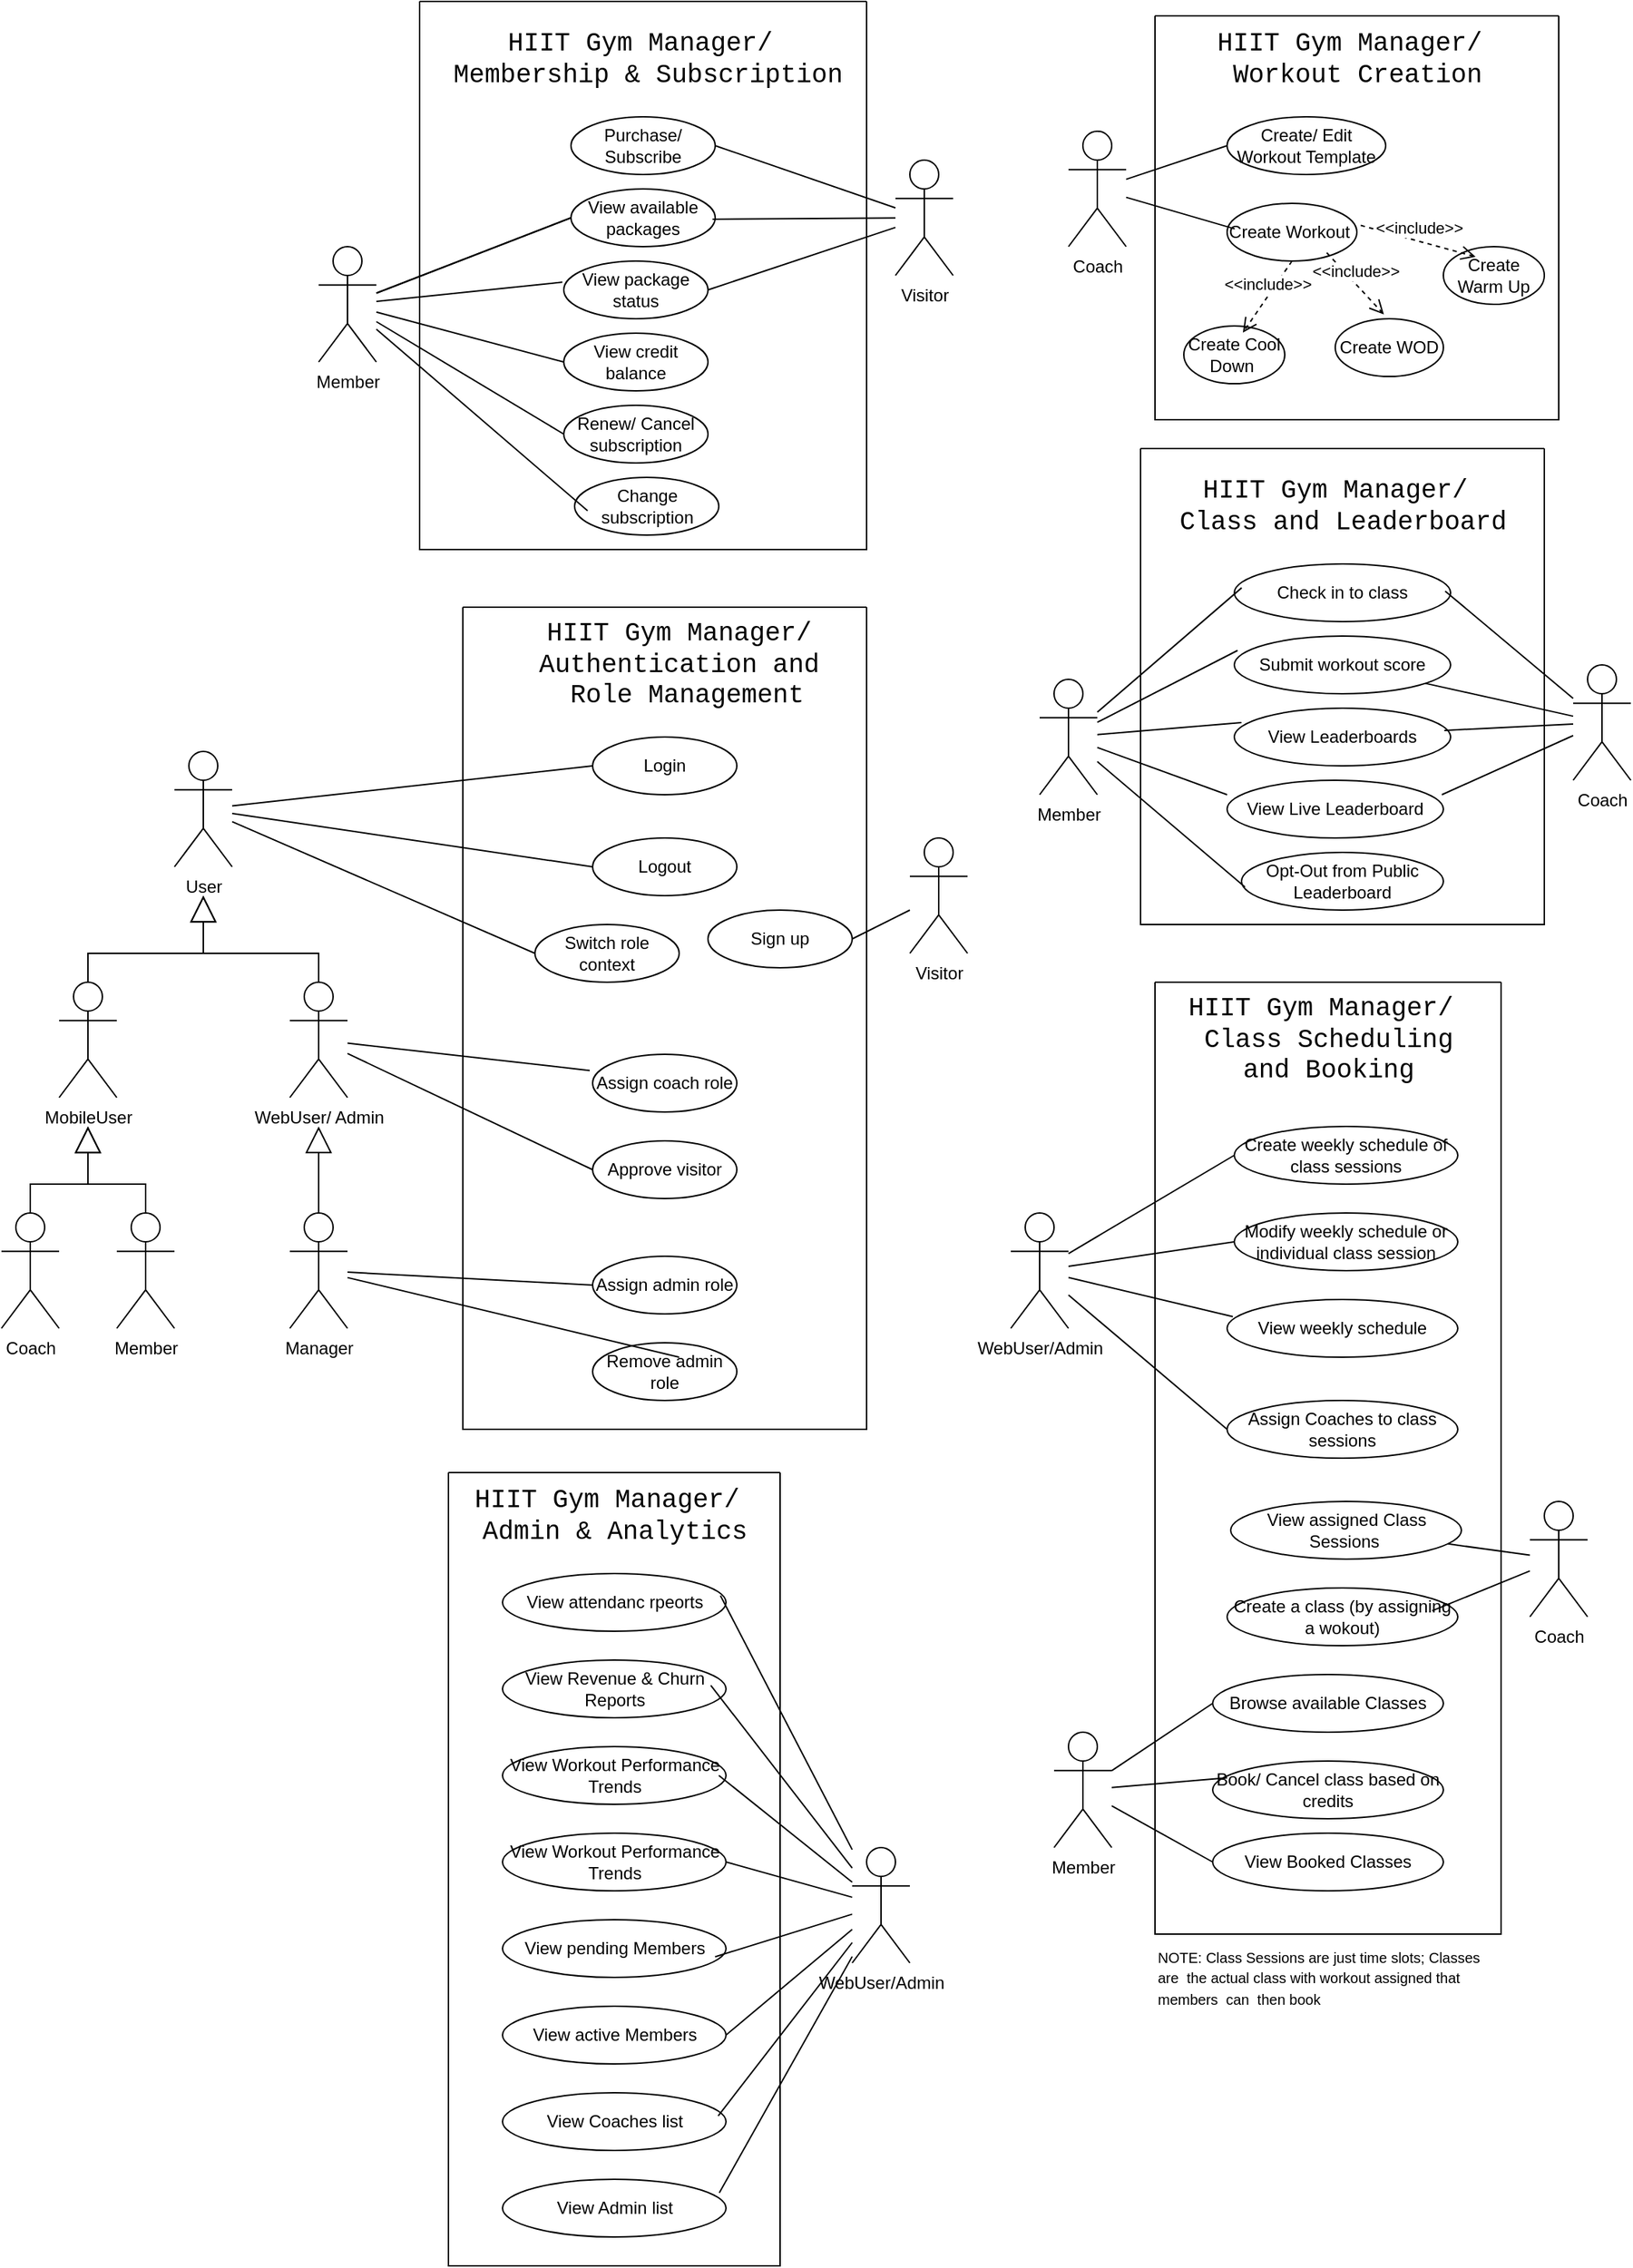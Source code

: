 <mxfile version="27.0.9">
  <diagram name="Page-1" id="rz_-KbVZfCiXjfBqtWSM">
    <mxGraphModel dx="2775" dy="1458" grid="1" gridSize="10" guides="1" tooltips="1" connect="1" arrows="1" fold="1" page="1" pageScale="3" pageWidth="1100" pageHeight="850" math="0" shadow="0">
      <root>
        <mxCell id="0" />
        <mxCell id="1" parent="0" />
        <mxCell id="evuIn5ss0UBtVVDpxM4R-269" value="" style="group" vertex="1" connectable="0" parent="1">
          <mxGeometry x="1010" y="890" width="400" height="720" as="geometry" />
        </mxCell>
        <mxCell id="evuIn5ss0UBtVVDpxM4R-62" value="" style="swimlane;startSize=0;" vertex="1" parent="evuIn5ss0UBtVVDpxM4R-269">
          <mxGeometry x="100" width="240" height="660" as="geometry" />
        </mxCell>
        <mxCell id="evuIn5ss0UBtVVDpxM4R-63" value="&lt;font style=&quot;font-size: 18px;&quot; face=&quot;Courier New&quot;&gt;HIIT Gym Manager/&amp;nbsp;&lt;/font&gt;&lt;div&gt;&lt;font face=&quot;Courier New&quot;&gt;&lt;span style=&quot;font-size: 18px;&quot;&gt;Class Scheduling&lt;/span&gt;&lt;/font&gt;&lt;/div&gt;&lt;div&gt;&lt;font face=&quot;Courier New&quot;&gt;&lt;span style=&quot;font-size: 18px;&quot;&gt;and&amp;nbsp;&lt;/span&gt;&lt;/font&gt;&lt;span style=&quot;font-size: 18px; font-family: &amp;quot;Courier New&amp;quot;; background-color: transparent; color: light-dark(rgb(0, 0, 0), rgb(255, 255, 255));&quot;&gt;Booking&lt;/span&gt;&lt;/div&gt;" style="text;html=1;align=center;verticalAlign=middle;resizable=0;points=[];autosize=1;strokeColor=none;fillColor=none;" vertex="1" parent="evuIn5ss0UBtVVDpxM4R-62">
          <mxGeometry x="10" width="220" height="80" as="geometry" />
        </mxCell>
        <mxCell id="evuIn5ss0UBtVVDpxM4R-64" value="Create weekly schedule of class sessions" style="ellipse;whiteSpace=wrap;html=1;" vertex="1" parent="evuIn5ss0UBtVVDpxM4R-62">
          <mxGeometry x="55" y="100" width="155" height="40" as="geometry" />
        </mxCell>
        <mxCell id="evuIn5ss0UBtVVDpxM4R-65" value="View weekly schedule" style="ellipse;whiteSpace=wrap;html=1;" vertex="1" parent="evuIn5ss0UBtVVDpxM4R-62">
          <mxGeometry x="50" y="220" width="160" height="40" as="geometry" />
        </mxCell>
        <mxCell id="evuIn5ss0UBtVVDpxM4R-66" value="Assign Coaches to class sessions" style="ellipse;whiteSpace=wrap;html=1;" vertex="1" parent="evuIn5ss0UBtVVDpxM4R-62">
          <mxGeometry x="50" y="290" width="160" height="40" as="geometry" />
        </mxCell>
        <mxCell id="evuIn5ss0UBtVVDpxM4R-103" value="Modify weekly schedule or individual class session" style="ellipse;whiteSpace=wrap;html=1;" vertex="1" parent="evuIn5ss0UBtVVDpxM4R-62">
          <mxGeometry x="55" y="160" width="155" height="40" as="geometry" />
        </mxCell>
        <mxCell id="evuIn5ss0UBtVVDpxM4R-106" value="Book/ Cancel class based on credits" style="ellipse;whiteSpace=wrap;html=1;" vertex="1" parent="evuIn5ss0UBtVVDpxM4R-62">
          <mxGeometry x="40" y="540" width="160" height="40" as="geometry" />
        </mxCell>
        <mxCell id="evuIn5ss0UBtVVDpxM4R-112" value="View assigned Class Sessions&amp;nbsp;" style="ellipse;whiteSpace=wrap;html=1;" vertex="1" parent="evuIn5ss0UBtVVDpxM4R-62">
          <mxGeometry x="52.5" y="360" width="160" height="40" as="geometry" />
        </mxCell>
        <mxCell id="evuIn5ss0UBtVVDpxM4R-134" value="Create a class (by assigning a wokout)" style="ellipse;whiteSpace=wrap;html=1;" vertex="1" parent="evuIn5ss0UBtVVDpxM4R-62">
          <mxGeometry x="50" y="420" width="160" height="40" as="geometry" />
        </mxCell>
        <mxCell id="evuIn5ss0UBtVVDpxM4R-144" value="Browse available Classes" style="ellipse;whiteSpace=wrap;html=1;" vertex="1" parent="evuIn5ss0UBtVVDpxM4R-62">
          <mxGeometry x="40" y="480" width="160" height="40" as="geometry" />
        </mxCell>
        <mxCell id="evuIn5ss0UBtVVDpxM4R-147" value="View Booked Classes" style="ellipse;whiteSpace=wrap;html=1;" vertex="1" parent="evuIn5ss0UBtVVDpxM4R-62">
          <mxGeometry x="40" y="590" width="160" height="40" as="geometry" />
        </mxCell>
        <mxCell id="evuIn5ss0UBtVVDpxM4R-93" value="WebUser/Admin" style="shape=umlActor;verticalLabelPosition=bottom;verticalAlign=top;html=1;outlineConnect=0;" vertex="1" parent="evuIn5ss0UBtVVDpxM4R-269">
          <mxGeometry y="160" width="40" height="80" as="geometry" />
        </mxCell>
        <mxCell id="evuIn5ss0UBtVVDpxM4R-96" value="" style="endArrow=none;html=1;rounded=0;entryX=0;entryY=0.5;entryDx=0;entryDy=0;" edge="1" parent="evuIn5ss0UBtVVDpxM4R-269" source="evuIn5ss0UBtVVDpxM4R-93" target="evuIn5ss0UBtVVDpxM4R-64">
          <mxGeometry width="50" height="50" relative="1" as="geometry">
            <mxPoint x="-40" y="70" as="sourcePoint" />
            <mxPoint x="180" y="125" as="targetPoint" />
          </mxGeometry>
        </mxCell>
        <mxCell id="evuIn5ss0UBtVVDpxM4R-107" value="" style="endArrow=none;html=1;rounded=0;entryX=0;entryY=0.5;entryDx=0;entryDy=0;" edge="1" parent="evuIn5ss0UBtVVDpxM4R-269" source="evuIn5ss0UBtVVDpxM4R-93" target="evuIn5ss0UBtVVDpxM4R-103">
          <mxGeometry width="50" height="50" relative="1" as="geometry">
            <mxPoint x="25" y="188.38" as="sourcePoint" />
            <mxPoint x="150" y="171.38" as="targetPoint" />
          </mxGeometry>
        </mxCell>
        <mxCell id="evuIn5ss0UBtVVDpxM4R-108" value="" style="endArrow=none;html=1;rounded=0;entryX=0.025;entryY=0.296;entryDx=0;entryDy=0;entryPerimeter=0;" edge="1" parent="evuIn5ss0UBtVVDpxM4R-269" source="evuIn5ss0UBtVVDpxM4R-93" target="evuIn5ss0UBtVVDpxM4R-65">
          <mxGeometry width="50" height="50" relative="1" as="geometry">
            <mxPoint x="25" y="186" as="sourcePoint" />
            <mxPoint x="150" y="220" as="targetPoint" />
          </mxGeometry>
        </mxCell>
        <mxCell id="evuIn5ss0UBtVVDpxM4R-109" value="" style="endArrow=none;html=1;rounded=0;entryX=0;entryY=0.5;entryDx=0;entryDy=0;" edge="1" parent="evuIn5ss0UBtVVDpxM4R-269" source="evuIn5ss0UBtVVDpxM4R-93" target="evuIn5ss0UBtVVDpxM4R-66">
          <mxGeometry width="50" height="50" relative="1" as="geometry">
            <mxPoint x="10" y="170.24" as="sourcePoint" />
            <mxPoint x="134" y="249.24" as="targetPoint" />
          </mxGeometry>
        </mxCell>
        <mxCell id="evuIn5ss0UBtVVDpxM4R-115" value="&lt;font style=&quot;font-size: 10px;&quot;&gt;NOTE: Class Sessions are just time slots;&amp;nbsp;&lt;/font&gt;&lt;span style=&quot;font-size: 10px; background-color: transparent; color: light-dark(rgb(0, 0, 0), rgb(255, 255, 255));&quot;&gt;Classes&amp;nbsp;&lt;/span&gt;&lt;div&gt;&lt;span style=&quot;font-size: 10px; background-color: transparent; color: light-dark(rgb(0, 0, 0), rgb(255, 255, 255));&quot;&gt;are&amp;nbsp;&amp;nbsp;&lt;/span&gt;&lt;span style=&quot;background-color: transparent; color: light-dark(rgb(0, 0, 0), rgb(255, 255, 255)); font-size: 10px;&quot;&gt;the&amp;nbsp;&lt;/span&gt;&lt;span style=&quot;background-color: transparent; color: light-dark(rgb(0, 0, 0), rgb(255, 255, 255)); font-size: 10px;&quot;&gt;actual class&amp;nbsp;&lt;/span&gt;&lt;span style=&quot;background-color: transparent; color: light-dark(rgb(0, 0, 0), rgb(255, 255, 255)); font-size: 10px;&quot;&gt;with workout assigned&amp;nbsp;&lt;/span&gt;&lt;span style=&quot;background-color: transparent; color: light-dark(rgb(0, 0, 0), rgb(255, 255, 255)); font-size: 10px;&quot;&gt;that&amp;nbsp;&lt;/span&gt;&lt;/div&gt;&lt;div&gt;&lt;span style=&quot;background-color: transparent; color: light-dark(rgb(0, 0, 0), rgb(255, 255, 255)); font-size: 10px;&quot;&gt;members&amp;nbsp;&amp;nbsp;&lt;/span&gt;&lt;span style=&quot;background-color: transparent; color: light-dark(rgb(0, 0, 0), rgb(255, 255, 255)); font-size: 10px;&quot;&gt;can&amp;nbsp;&amp;nbsp;&lt;/span&gt;&lt;span style=&quot;background-color: transparent; color: light-dark(rgb(0, 0, 0), rgb(255, 255, 255)); font-size: 10px;&quot;&gt;then book&lt;/span&gt;&lt;/div&gt;" style="text;html=1;align=left;verticalAlign=middle;resizable=0;points=[];autosize=1;strokeColor=none;fillColor=none;" vertex="1" parent="evuIn5ss0UBtVVDpxM4R-269">
          <mxGeometry x="100" y="660" width="250" height="60" as="geometry" />
        </mxCell>
        <mxCell id="evuIn5ss0UBtVVDpxM4R-116" value="Coach" style="shape=umlActor;verticalLabelPosition=bottom;verticalAlign=top;html=1;outlineConnect=0;" vertex="1" parent="evuIn5ss0UBtVVDpxM4R-269">
          <mxGeometry x="360" y="360" width="40" height="80" as="geometry" />
        </mxCell>
        <mxCell id="evuIn5ss0UBtVVDpxM4R-117" value="" style="endArrow=none;html=1;rounded=0;" edge="1" parent="evuIn5ss0UBtVVDpxM4R-269" source="evuIn5ss0UBtVVDpxM4R-112" target="evuIn5ss0UBtVVDpxM4R-116">
          <mxGeometry width="50" height="50" relative="1" as="geometry">
            <mxPoint x="300" y="380.08" as="sourcePoint" />
            <mxPoint x="410" y="473.08" as="targetPoint" />
          </mxGeometry>
        </mxCell>
        <mxCell id="evuIn5ss0UBtVVDpxM4R-118" value="Member" style="shape=umlActor;verticalLabelPosition=bottom;verticalAlign=top;html=1;outlineConnect=0;" vertex="1" parent="evuIn5ss0UBtVVDpxM4R-269">
          <mxGeometry x="30" y="520" width="40" height="80" as="geometry" />
        </mxCell>
        <mxCell id="evuIn5ss0UBtVVDpxM4R-119" value="" style="endArrow=none;html=1;rounded=0;entryX=0.063;entryY=0.291;entryDx=0;entryDy=0;entryPerimeter=0;" edge="1" parent="evuIn5ss0UBtVVDpxM4R-269" source="evuIn5ss0UBtVVDpxM4R-118" target="evuIn5ss0UBtVVDpxM4R-106">
          <mxGeometry width="50" height="50" relative="1" as="geometry">
            <mxPoint x="10" y="440.08" as="sourcePoint" />
            <mxPoint x="120" y="533.08" as="targetPoint" />
          </mxGeometry>
        </mxCell>
        <mxCell id="evuIn5ss0UBtVVDpxM4R-145" value="" style="endArrow=none;html=1;rounded=0;exitX=0.889;exitY=0.396;exitDx=0;exitDy=0;exitPerimeter=0;" edge="1" parent="evuIn5ss0UBtVVDpxM4R-269" source="evuIn5ss0UBtVVDpxM4R-134" target="evuIn5ss0UBtVVDpxM4R-116">
          <mxGeometry width="50" height="50" relative="1" as="geometry">
            <mxPoint x="303" y="437.18" as="sourcePoint" />
            <mxPoint x="430" y="360" as="targetPoint" />
          </mxGeometry>
        </mxCell>
        <mxCell id="evuIn5ss0UBtVVDpxM4R-146" value="" style="endArrow=none;html=1;rounded=0;entryX=0;entryY=0.5;entryDx=0;entryDy=0;" edge="1" parent="evuIn5ss0UBtVVDpxM4R-269" source="evuIn5ss0UBtVVDpxM4R-118" target="evuIn5ss0UBtVVDpxM4R-144">
          <mxGeometry width="50" height="50" relative="1" as="geometry">
            <mxPoint x="40" y="449.62" as="sourcePoint" />
            <mxPoint x="150" y="534.62" as="targetPoint" />
          </mxGeometry>
        </mxCell>
        <mxCell id="evuIn5ss0UBtVVDpxM4R-148" value="" style="endArrow=none;html=1;rounded=0;entryX=0;entryY=0.5;entryDx=0;entryDy=0;" edge="1" parent="evuIn5ss0UBtVVDpxM4R-269" source="evuIn5ss0UBtVVDpxM4R-118" target="evuIn5ss0UBtVVDpxM4R-147">
          <mxGeometry width="50" height="50" relative="1" as="geometry">
            <mxPoint y="494" as="sourcePoint" />
            <mxPoint x="110" y="570" as="targetPoint" />
          </mxGeometry>
        </mxCell>
        <mxCell id="evuIn5ss0UBtVVDpxM4R-270" value="" style="group" vertex="1" connectable="0" parent="1">
          <mxGeometry x="530" y="210" width="440" height="380" as="geometry" />
        </mxCell>
        <mxCell id="evuIn5ss0UBtVVDpxM4R-192" value="" style="swimlane;startSize=0;" vertex="1" parent="evuIn5ss0UBtVVDpxM4R-270">
          <mxGeometry x="70" width="310" height="380" as="geometry" />
        </mxCell>
        <mxCell id="evuIn5ss0UBtVVDpxM4R-193" value="&lt;font style=&quot;font-size: 18px;&quot; face=&quot;Courier New&quot;&gt;HIIT Gym Manager/&amp;nbsp;&lt;/font&gt;&lt;div&gt;&lt;font face=&quot;Courier New&quot;&gt;&lt;span style=&quot;font-size: 18px;&quot;&gt;Membership &amp;amp; Subscription&lt;/span&gt;&lt;/font&gt;&lt;/div&gt;" style="text;html=1;align=center;verticalAlign=middle;resizable=0;points=[];autosize=1;strokeColor=none;fillColor=none;" vertex="1" parent="evuIn5ss0UBtVVDpxM4R-192">
          <mxGeometry x="12.5" y="10" width="290" height="60" as="geometry" />
        </mxCell>
        <mxCell id="evuIn5ss0UBtVVDpxM4R-195" value="Purchase/ Subscribe" style="ellipse;whiteSpace=wrap;html=1;" vertex="1" parent="evuIn5ss0UBtVVDpxM4R-192">
          <mxGeometry x="105" y="80" width="100" height="40" as="geometry" />
        </mxCell>
        <mxCell id="evuIn5ss0UBtVVDpxM4R-196" value="View package status" style="ellipse;whiteSpace=wrap;html=1;" vertex="1" parent="evuIn5ss0UBtVVDpxM4R-192">
          <mxGeometry x="100" y="180" width="100" height="40" as="geometry" />
        </mxCell>
        <mxCell id="evuIn5ss0UBtVVDpxM4R-197" value="View credit balance" style="ellipse;whiteSpace=wrap;html=1;" vertex="1" parent="evuIn5ss0UBtVVDpxM4R-192">
          <mxGeometry x="100" y="230" width="100" height="40" as="geometry" />
        </mxCell>
        <mxCell id="evuIn5ss0UBtVVDpxM4R-199" value="Renew/ Cancel subscription" style="ellipse;whiteSpace=wrap;html=1;" vertex="1" parent="evuIn5ss0UBtVVDpxM4R-192">
          <mxGeometry x="100" y="280" width="100" height="40" as="geometry" />
        </mxCell>
        <mxCell id="evuIn5ss0UBtVVDpxM4R-194" value="View available packages" style="ellipse;whiteSpace=wrap;html=1;" vertex="1" parent="evuIn5ss0UBtVVDpxM4R-192">
          <mxGeometry x="105" y="130" width="100" height="40" as="geometry" />
        </mxCell>
        <mxCell id="evuIn5ss0UBtVVDpxM4R-253" value="Change subscription" style="ellipse;whiteSpace=wrap;html=1;" vertex="1" parent="evuIn5ss0UBtVVDpxM4R-192">
          <mxGeometry x="107.5" y="330" width="100" height="40" as="geometry" />
        </mxCell>
        <mxCell id="evuIn5ss0UBtVVDpxM4R-242" value="Member" style="shape=umlActor;verticalLabelPosition=bottom;verticalAlign=top;html=1;outlineConnect=0;" vertex="1" parent="evuIn5ss0UBtVVDpxM4R-270">
          <mxGeometry y="170" width="40" height="80" as="geometry" />
        </mxCell>
        <mxCell id="evuIn5ss0UBtVVDpxM4R-243" value="Visitor" style="shape=umlActor;verticalLabelPosition=bottom;verticalAlign=top;html=1;outlineConnect=0;" vertex="1" parent="evuIn5ss0UBtVVDpxM4R-270">
          <mxGeometry x="400" y="110" width="40" height="80" as="geometry" />
        </mxCell>
        <mxCell id="evuIn5ss0UBtVVDpxM4R-245" value="" style="endArrow=none;html=1;rounded=0;exitX=0;exitY=0.5;exitDx=0;exitDy=0;" edge="1" parent="evuIn5ss0UBtVVDpxM4R-270" source="evuIn5ss0UBtVVDpxM4R-194" target="evuIn5ss0UBtVVDpxM4R-242">
          <mxGeometry width="50" height="50" relative="1" as="geometry">
            <mxPoint x="-32" y="-159" as="sourcePoint" />
            <mxPoint x="68" y="-167" as="targetPoint" />
          </mxGeometry>
        </mxCell>
        <mxCell id="evuIn5ss0UBtVVDpxM4R-246" value="" style="endArrow=none;html=1;rounded=0;entryX=0;entryY=0.5;entryDx=0;entryDy=0;" edge="1" parent="evuIn5ss0UBtVVDpxM4R-270" source="evuIn5ss0UBtVVDpxM4R-242" target="evuIn5ss0UBtVVDpxM4R-197">
          <mxGeometry width="50" height="50" relative="1" as="geometry">
            <mxPoint x="-32" y="-167" as="sourcePoint" />
            <mxPoint x="65" y="-217" as="targetPoint" />
          </mxGeometry>
        </mxCell>
        <mxCell id="evuIn5ss0UBtVVDpxM4R-247" value="" style="endArrow=none;html=1;rounded=0;exitX=0;exitY=0.5;exitDx=0;exitDy=0;" edge="1" parent="evuIn5ss0UBtVVDpxM4R-270" source="evuIn5ss0UBtVVDpxM4R-199" target="evuIn5ss0UBtVVDpxM4R-242">
          <mxGeometry width="50" height="50" relative="1" as="geometry">
            <mxPoint x="68" y="-260" as="sourcePoint" />
            <mxPoint x="-32" y="-174" as="targetPoint" />
          </mxGeometry>
        </mxCell>
        <mxCell id="evuIn5ss0UBtVVDpxM4R-248" value="" style="endArrow=none;html=1;rounded=0;entryX=0;entryY=0.5;entryDx=0;entryDy=0;" edge="1" parent="evuIn5ss0UBtVVDpxM4R-270" source="evuIn5ss0UBtVVDpxM4R-242" target="evuIn5ss0UBtVVDpxM4R-194">
          <mxGeometry width="50" height="50" relative="1" as="geometry">
            <mxPoint x="70" y="-53" as="sourcePoint" />
            <mxPoint x="-32" y="-140" as="targetPoint" />
          </mxGeometry>
        </mxCell>
        <mxCell id="evuIn5ss0UBtVVDpxM4R-249" value="" style="endArrow=none;html=1;rounded=0;exitX=1;exitY=0.5;exitDx=0;exitDy=0;" edge="1" parent="evuIn5ss0UBtVVDpxM4R-270" source="evuIn5ss0UBtVVDpxM4R-195" target="evuIn5ss0UBtVVDpxM4R-243">
          <mxGeometry width="50" height="50" relative="1" as="geometry">
            <mxPoint x="420" y="29.92" as="sourcePoint" />
            <mxPoint x="660" y="66.92" as="targetPoint" />
          </mxGeometry>
        </mxCell>
        <mxCell id="evuIn5ss0UBtVVDpxM4R-250" value="" style="endArrow=none;html=1;rounded=0;exitX=0.982;exitY=0.525;exitDx=0;exitDy=0;exitPerimeter=0;" edge="1" parent="evuIn5ss0UBtVVDpxM4R-270" source="evuIn5ss0UBtVVDpxM4R-194" target="evuIn5ss0UBtVVDpxM4R-243">
          <mxGeometry width="50" height="50" relative="1" as="geometry">
            <mxPoint x="280" y="150" as="sourcePoint" />
            <mxPoint x="485" y="108" as="targetPoint" />
          </mxGeometry>
        </mxCell>
        <mxCell id="evuIn5ss0UBtVVDpxM4R-251" value="" style="endArrow=none;html=1;rounded=0;entryX=-0.01;entryY=0.367;entryDx=0;entryDy=0;entryPerimeter=0;" edge="1" parent="evuIn5ss0UBtVVDpxM4R-270" source="evuIn5ss0UBtVVDpxM4R-242" target="evuIn5ss0UBtVVDpxM4R-196">
          <mxGeometry width="50" height="50" relative="1" as="geometry">
            <mxPoint x="170" y="200" as="sourcePoint" />
            <mxPoint x="-70" y="71" as="targetPoint" />
          </mxGeometry>
        </mxCell>
        <mxCell id="evuIn5ss0UBtVVDpxM4R-252" value="" style="endArrow=none;html=1;rounded=0;exitX=1;exitY=0.5;exitDx=0;exitDy=0;" edge="1" parent="evuIn5ss0UBtVVDpxM4R-270" source="evuIn5ss0UBtVVDpxM4R-196" target="evuIn5ss0UBtVVDpxM4R-243">
          <mxGeometry width="50" height="50" relative="1" as="geometry">
            <mxPoint x="266" y="179.84" as="sourcePoint" />
            <mxPoint x="450" y="203.84" as="targetPoint" />
          </mxGeometry>
        </mxCell>
        <mxCell id="evuIn5ss0UBtVVDpxM4R-254" value="" style="endArrow=none;html=1;rounded=0;exitX=0.09;exitY=0.579;exitDx=0;exitDy=0;exitPerimeter=0;" edge="1" parent="evuIn5ss0UBtVVDpxM4R-270" source="evuIn5ss0UBtVVDpxM4R-253" target="evuIn5ss0UBtVVDpxM4R-242">
          <mxGeometry width="50" height="50" relative="1" as="geometry">
            <mxPoint x="160" y="328.75" as="sourcePoint" />
            <mxPoint x="20" y="249.75" as="targetPoint" />
          </mxGeometry>
        </mxCell>
        <mxCell id="evuIn5ss0UBtVVDpxM4R-271" value="" style="group" vertex="1" connectable="0" parent="1">
          <mxGeometry x="620" y="1230" width="320" height="550" as="geometry" />
        </mxCell>
        <mxCell id="evuIn5ss0UBtVVDpxM4R-212" value="" style="swimlane;startSize=0;" vertex="1" parent="evuIn5ss0UBtVVDpxM4R-271">
          <mxGeometry width="230" height="550" as="geometry" />
        </mxCell>
        <mxCell id="evuIn5ss0UBtVVDpxM4R-213" value="&lt;font style=&quot;font-size: 18px;&quot; face=&quot;Courier New&quot;&gt;HIIT Gym Manager/&amp;nbsp;&lt;/font&gt;&lt;div&gt;&lt;font face=&quot;Courier New&quot;&gt;&lt;span style=&quot;font-size: 18px;&quot;&gt;Admin &amp;amp; Analytics&lt;/span&gt;&lt;/font&gt;&lt;/div&gt;" style="text;html=1;align=center;verticalAlign=middle;resizable=0;points=[];autosize=1;strokeColor=none;fillColor=none;" vertex="1" parent="evuIn5ss0UBtVVDpxM4R-212">
          <mxGeometry x="5" width="220" height="60" as="geometry" />
        </mxCell>
        <mxCell id="evuIn5ss0UBtVVDpxM4R-167" value="View Workout Performance Trends" style="ellipse;whiteSpace=wrap;html=1;" vertex="1" parent="evuIn5ss0UBtVVDpxM4R-212">
          <mxGeometry x="37.5" y="190" width="155" height="40" as="geometry" />
        </mxCell>
        <mxCell id="evuIn5ss0UBtVVDpxM4R-219" value="View attendanc rpeorts" style="ellipse;whiteSpace=wrap;html=1;" vertex="1" parent="evuIn5ss0UBtVVDpxM4R-212">
          <mxGeometry x="37.5" y="70" width="155" height="40" as="geometry" />
        </mxCell>
        <mxCell id="evuIn5ss0UBtVVDpxM4R-220" value="View Revenue &amp;amp; Churn Reports" style="ellipse;whiteSpace=wrap;html=1;" vertex="1" parent="evuIn5ss0UBtVVDpxM4R-212">
          <mxGeometry x="37.5" y="130" width="155" height="40" as="geometry" />
        </mxCell>
        <mxCell id="evuIn5ss0UBtVVDpxM4R-221" value="View Workout Performance Trends" style="ellipse;whiteSpace=wrap;html=1;" vertex="1" parent="evuIn5ss0UBtVVDpxM4R-212">
          <mxGeometry x="37.5" y="250" width="155" height="40" as="geometry" />
        </mxCell>
        <mxCell id="evuIn5ss0UBtVVDpxM4R-255" value="View Admin list" style="ellipse;whiteSpace=wrap;html=1;" vertex="1" parent="evuIn5ss0UBtVVDpxM4R-212">
          <mxGeometry x="37.5" y="490" width="155" height="40" as="geometry" />
        </mxCell>
        <mxCell id="evuIn5ss0UBtVVDpxM4R-164" value="View Coaches list" style="ellipse;whiteSpace=wrap;html=1;" vertex="1" parent="evuIn5ss0UBtVVDpxM4R-212">
          <mxGeometry x="37.5" y="430" width="155" height="40" as="geometry" />
        </mxCell>
        <mxCell id="evuIn5ss0UBtVVDpxM4R-163" value="View active Members" style="ellipse;whiteSpace=wrap;html=1;" vertex="1" parent="evuIn5ss0UBtVVDpxM4R-212">
          <mxGeometry x="37.5" y="370" width="155" height="40" as="geometry" />
        </mxCell>
        <mxCell id="evuIn5ss0UBtVVDpxM4R-153" value="View pending Members" style="ellipse;whiteSpace=wrap;html=1;" vertex="1" parent="evuIn5ss0UBtVVDpxM4R-212">
          <mxGeometry x="37.5" y="310" width="155" height="40" as="geometry" />
        </mxCell>
        <mxCell id="evuIn5ss0UBtVVDpxM4R-257" value="WebUser/Admin" style="shape=umlActor;verticalLabelPosition=bottom;verticalAlign=top;html=1;outlineConnect=0;" vertex="1" parent="evuIn5ss0UBtVVDpxM4R-271">
          <mxGeometry x="280" y="260" width="40" height="80" as="geometry" />
        </mxCell>
        <mxCell id="evuIn5ss0UBtVVDpxM4R-259" value="" style="endArrow=none;html=1;rounded=0;entryX=0.968;entryY=0.5;entryDx=0;entryDy=0;entryPerimeter=0;" edge="1" parent="evuIn5ss0UBtVVDpxM4R-271" source="evuIn5ss0UBtVVDpxM4R-257" target="evuIn5ss0UBtVVDpxM4R-167">
          <mxGeometry width="50" height="50" relative="1" as="geometry">
            <mxPoint x="500" y="250.0" as="sourcePoint" />
            <mxPoint x="591" y="209.0" as="targetPoint" />
          </mxGeometry>
        </mxCell>
        <mxCell id="evuIn5ss0UBtVVDpxM4R-260" value="" style="endArrow=none;html=1;rounded=0;exitX=0.932;exitY=0.439;exitDx=0;exitDy=0;exitPerimeter=0;" edge="1" parent="evuIn5ss0UBtVVDpxM4R-271" source="evuIn5ss0UBtVVDpxM4R-220" target="evuIn5ss0UBtVVDpxM4R-257">
          <mxGeometry width="50" height="50" relative="1" as="geometry">
            <mxPoint x="591" y="201.0" as="sourcePoint" />
            <mxPoint x="502" y="205.0" as="targetPoint" />
          </mxGeometry>
        </mxCell>
        <mxCell id="evuIn5ss0UBtVVDpxM4R-261" value="" style="endArrow=none;html=1;rounded=0;entryX=0.975;entryY=0.383;entryDx=0;entryDy=0;entryPerimeter=0;" edge="1" parent="evuIn5ss0UBtVVDpxM4R-271" source="evuIn5ss0UBtVVDpxM4R-257" target="evuIn5ss0UBtVVDpxM4R-219">
          <mxGeometry width="50" height="50" relative="1" as="geometry">
            <mxPoint x="502" y="109.0" as="sourcePoint" />
            <mxPoint x="591" y="183.0" as="targetPoint" />
          </mxGeometry>
        </mxCell>
        <mxCell id="evuIn5ss0UBtVVDpxM4R-262" value="" style="endArrow=none;html=1;rounded=0;exitX=0.965;exitY=0.402;exitDx=0;exitDy=0;exitPerimeter=0;" edge="1" parent="evuIn5ss0UBtVVDpxM4R-271" source="evuIn5ss0UBtVVDpxM4R-164" target="evuIn5ss0UBtVVDpxM4R-257">
          <mxGeometry width="50" height="50" relative="1" as="geometry">
            <mxPoint x="470" y="431" as="sourcePoint" />
            <mxPoint x="561" y="390" as="targetPoint" />
          </mxGeometry>
        </mxCell>
        <mxCell id="evuIn5ss0UBtVVDpxM4R-263" value="" style="endArrow=none;html=1;rounded=0;entryX=1;entryY=0.5;entryDx=0;entryDy=0;" edge="1" parent="evuIn5ss0UBtVVDpxM4R-271" source="evuIn5ss0UBtVVDpxM4R-257" target="evuIn5ss0UBtVVDpxM4R-163">
          <mxGeometry width="50" height="50" relative="1" as="geometry">
            <mxPoint x="561" y="382" as="sourcePoint" />
            <mxPoint x="472" y="386" as="targetPoint" />
          </mxGeometry>
        </mxCell>
        <mxCell id="evuIn5ss0UBtVVDpxM4R-264" value="" style="endArrow=none;html=1;rounded=0;exitX=1;exitY=0.5;exitDx=0;exitDy=0;" edge="1" parent="evuIn5ss0UBtVVDpxM4R-271" source="evuIn5ss0UBtVVDpxM4R-221" target="evuIn5ss0UBtVVDpxM4R-257">
          <mxGeometry width="50" height="50" relative="1" as="geometry">
            <mxPoint x="472" y="290" as="sourcePoint" />
            <mxPoint x="561" y="364" as="targetPoint" />
          </mxGeometry>
        </mxCell>
        <mxCell id="evuIn5ss0UBtVVDpxM4R-266" value="" style="endArrow=none;html=1;rounded=0;exitX=0.97;exitY=0.235;exitDx=0;exitDy=0;exitPerimeter=0;" edge="1" parent="evuIn5ss0UBtVVDpxM4R-271" source="evuIn5ss0UBtVVDpxM4R-255" target="evuIn5ss0UBtVVDpxM4R-257">
          <mxGeometry width="50" height="50" relative="1" as="geometry">
            <mxPoint x="550" y="451" as="sourcePoint" />
            <mxPoint x="641" y="410" as="targetPoint" />
          </mxGeometry>
        </mxCell>
        <mxCell id="evuIn5ss0UBtVVDpxM4R-267" value="" style="endArrow=none;html=1;rounded=0;exitX=0.951;exitY=0.643;exitDx=0;exitDy=0;exitPerimeter=0;" edge="1" parent="evuIn5ss0UBtVVDpxM4R-271" source="evuIn5ss0UBtVVDpxM4R-153" target="evuIn5ss0UBtVVDpxM4R-257">
          <mxGeometry width="50" height="50" relative="1" as="geometry">
            <mxPoint x="500" y="331" as="sourcePoint" />
            <mxPoint x="591" y="290" as="targetPoint" />
          </mxGeometry>
        </mxCell>
        <mxCell id="evuIn5ss0UBtVVDpxM4R-272" value="" style="group" vertex="1" connectable="0" parent="1">
          <mxGeometry x="1030" y="520" width="410" height="330" as="geometry" />
        </mxCell>
        <mxCell id="evuIn5ss0UBtVVDpxM4R-180" value="" style="swimlane;startSize=0;" vertex="1" parent="evuIn5ss0UBtVVDpxM4R-272">
          <mxGeometry x="70" width="280" height="330" as="geometry" />
        </mxCell>
        <mxCell id="evuIn5ss0UBtVVDpxM4R-181" value="&lt;font style=&quot;font-size: 18px;&quot; face=&quot;Courier New&quot;&gt;HIIT Gym Manager/&amp;nbsp;&lt;/font&gt;&lt;div&gt;&lt;font face=&quot;Courier New&quot;&gt;&lt;span style=&quot;font-size: 18px;&quot;&gt;Class and Leaderboard&lt;/span&gt;&lt;/font&gt;&lt;/div&gt;" style="text;html=1;align=center;verticalAlign=middle;resizable=0;points=[];autosize=1;strokeColor=none;fillColor=none;" vertex="1" parent="evuIn5ss0UBtVVDpxM4R-180">
          <mxGeometry x="15" y="10" width="250" height="60" as="geometry" />
        </mxCell>
        <mxCell id="evuIn5ss0UBtVVDpxM4R-184" value="Submit workout score" style="ellipse;whiteSpace=wrap;html=1;" vertex="1" parent="evuIn5ss0UBtVVDpxM4R-180">
          <mxGeometry x="65" y="130" width="150" height="40" as="geometry" />
        </mxCell>
        <mxCell id="evuIn5ss0UBtVVDpxM4R-203" value="View Live Leaderboard" style="ellipse;whiteSpace=wrap;html=1;" vertex="1" parent="evuIn5ss0UBtVVDpxM4R-180">
          <mxGeometry x="60" y="230" width="150" height="40" as="geometry" />
        </mxCell>
        <mxCell id="evuIn5ss0UBtVVDpxM4R-204" value="Opt-Out from Public Leaderboard" style="ellipse;whiteSpace=wrap;html=1;" vertex="1" parent="evuIn5ss0UBtVVDpxM4R-180">
          <mxGeometry x="70" y="280" width="140" height="40" as="geometry" />
        </mxCell>
        <mxCell id="evuIn5ss0UBtVVDpxM4R-168" value="Check in to class" style="ellipse;whiteSpace=wrap;html=1;" vertex="1" parent="evuIn5ss0UBtVVDpxM4R-180">
          <mxGeometry x="65" y="80" width="150" height="40" as="geometry" />
        </mxCell>
        <mxCell id="evuIn5ss0UBtVVDpxM4R-230" value="View Leaderboards" style="ellipse;whiteSpace=wrap;html=1;" vertex="1" parent="evuIn5ss0UBtVVDpxM4R-180">
          <mxGeometry x="65" y="180" width="150" height="40" as="geometry" />
        </mxCell>
        <mxCell id="evuIn5ss0UBtVVDpxM4R-227" value="Coach" style="shape=umlActor;verticalLabelPosition=bottom;verticalAlign=top;html=1;outlineConnect=0;" vertex="1" parent="evuIn5ss0UBtVVDpxM4R-272">
          <mxGeometry x="370" y="150" width="40" height="80" as="geometry" />
        </mxCell>
        <mxCell id="evuIn5ss0UBtVVDpxM4R-228" value="Member" style="shape=umlActor;verticalLabelPosition=bottom;verticalAlign=top;html=1;outlineConnect=0;" vertex="1" parent="evuIn5ss0UBtVVDpxM4R-272">
          <mxGeometry y="160" width="40" height="80" as="geometry" />
        </mxCell>
        <mxCell id="evuIn5ss0UBtVVDpxM4R-231" value="" style="endArrow=none;html=1;rounded=0;exitX=0;exitY=0.25;exitDx=0;exitDy=0;exitPerimeter=0;" edge="1" parent="evuIn5ss0UBtVVDpxM4R-272" source="evuIn5ss0UBtVVDpxM4R-203" target="evuIn5ss0UBtVVDpxM4R-228">
          <mxGeometry width="50" height="50" relative="1" as="geometry">
            <mxPoint x="100" y="-169.71" as="sourcePoint" />
            <mxPoint x="-30" y="90" as="targetPoint" />
          </mxGeometry>
        </mxCell>
        <mxCell id="evuIn5ss0UBtVVDpxM4R-232" value="" style="endArrow=none;html=1;rounded=0;entryX=0.033;entryY=0.25;entryDx=0;entryDy=0;entryPerimeter=0;" edge="1" parent="evuIn5ss0UBtVVDpxM4R-272" source="evuIn5ss0UBtVVDpxM4R-228" target="evuIn5ss0UBtVVDpxM4R-230">
          <mxGeometry width="50" height="50" relative="1" as="geometry">
            <mxPoint x="30" y="-140" as="sourcePoint" />
            <mxPoint x="119" y="-101" as="targetPoint" />
          </mxGeometry>
        </mxCell>
        <mxCell id="evuIn5ss0UBtVVDpxM4R-233" value="" style="endArrow=none;html=1;rounded=0;entryX=0.015;entryY=0.25;entryDx=0;entryDy=0;entryPerimeter=0;" edge="1" parent="evuIn5ss0UBtVVDpxM4R-272" source="evuIn5ss0UBtVVDpxM4R-228" target="evuIn5ss0UBtVVDpxM4R-184">
          <mxGeometry width="50" height="50" relative="1" as="geometry">
            <mxPoint x="-40" y="-120" as="sourcePoint" />
            <mxPoint x="49" y="-81" as="targetPoint" />
          </mxGeometry>
        </mxCell>
        <mxCell id="evuIn5ss0UBtVVDpxM4R-234" value="" style="endArrow=none;html=1;rounded=0;exitX=0.034;exitY=0.414;exitDx=0;exitDy=0;exitPerimeter=0;" edge="1" parent="evuIn5ss0UBtVVDpxM4R-272" source="evuIn5ss0UBtVVDpxM4R-168" target="evuIn5ss0UBtVVDpxM4R-228">
          <mxGeometry width="50" height="50" relative="1" as="geometry">
            <mxPoint x="-60" y="-80" as="sourcePoint" />
            <mxPoint x="29" y="-41" as="targetPoint" />
          </mxGeometry>
        </mxCell>
        <mxCell id="evuIn5ss0UBtVVDpxM4R-235" value="" style="endArrow=none;html=1;rounded=0;exitX=0.993;exitY=0.25;exitDx=0;exitDy=0;exitPerimeter=0;" edge="1" parent="evuIn5ss0UBtVVDpxM4R-272" source="evuIn5ss0UBtVVDpxM4R-203" target="evuIn5ss0UBtVVDpxM4R-227">
          <mxGeometry width="50" height="50" relative="1" as="geometry">
            <mxPoint x="600" y="217.21" as="sourcePoint" />
            <mxPoint x="440" y="66.21" as="targetPoint" />
          </mxGeometry>
        </mxCell>
        <mxCell id="evuIn5ss0UBtVVDpxM4R-236" value="" style="endArrow=none;html=1;rounded=0;entryX=0.971;entryY=0.386;entryDx=0;entryDy=0;entryPerimeter=0;" edge="1" parent="evuIn5ss0UBtVVDpxM4R-272" source="evuIn5ss0UBtVVDpxM4R-227" target="evuIn5ss0UBtVVDpxM4R-230">
          <mxGeometry width="50" height="50" relative="1" as="geometry">
            <mxPoint x="440" y="60.21" as="sourcePoint" />
            <mxPoint x="610" y="167.21" as="targetPoint" />
          </mxGeometry>
        </mxCell>
        <mxCell id="evuIn5ss0UBtVVDpxM4R-237" value="" style="endArrow=none;html=1;rounded=0;" edge="1" parent="evuIn5ss0UBtVVDpxM4R-272" source="evuIn5ss0UBtVVDpxM4R-227" target="evuIn5ss0UBtVVDpxM4R-184">
          <mxGeometry width="50" height="50" relative="1" as="geometry">
            <mxPoint x="440" y="54.21" as="sourcePoint" />
            <mxPoint x="607" y="117.21" as="targetPoint" />
          </mxGeometry>
        </mxCell>
        <mxCell id="evuIn5ss0UBtVVDpxM4R-238" value="" style="endArrow=none;html=1;rounded=0;exitX=0.975;exitY=0.471;exitDx=0;exitDy=0;exitPerimeter=0;" edge="1" parent="evuIn5ss0UBtVVDpxM4R-272" source="evuIn5ss0UBtVVDpxM4R-168" target="evuIn5ss0UBtVVDpxM4R-227">
          <mxGeometry width="50" height="50" relative="1" as="geometry">
            <mxPoint x="610" y="74.21" as="sourcePoint" />
            <mxPoint x="440" y="50.21" as="targetPoint" />
          </mxGeometry>
        </mxCell>
        <mxCell id="evuIn5ss0UBtVVDpxM4R-239" value="" style="endArrow=none;html=1;rounded=0;exitX=0.017;exitY=0.6;exitDx=0;exitDy=0;exitPerimeter=0;" edge="1" parent="evuIn5ss0UBtVVDpxM4R-272" source="evuIn5ss0UBtVVDpxM4R-204" target="evuIn5ss0UBtVVDpxM4R-228">
          <mxGeometry width="50" height="50" relative="1" as="geometry">
            <mxPoint x="-69.95" y="299.41" as="sourcePoint" />
            <mxPoint x="61.05" y="230.41" as="targetPoint" />
          </mxGeometry>
        </mxCell>
        <mxCell id="evuIn5ss0UBtVVDpxM4R-273" value="" style="group" vertex="1" connectable="0" parent="1">
          <mxGeometry x="1050" y="220" width="340" height="280" as="geometry" />
        </mxCell>
        <mxCell id="evuIn5ss0UBtVVDpxM4R-120" value="" style="swimlane;startSize=0;" vertex="1" parent="evuIn5ss0UBtVVDpxM4R-273">
          <mxGeometry x="60" width="280" height="280" as="geometry" />
        </mxCell>
        <mxCell id="evuIn5ss0UBtVVDpxM4R-121" value="&lt;font style=&quot;font-size: 18px;&quot; face=&quot;Courier New&quot;&gt;HIIT Gym Manager/&amp;nbsp;&lt;/font&gt;&lt;div&gt;&lt;span style=&quot;font-size: 18px; font-family: &amp;quot;Courier New&amp;quot;; background-color: transparent; color: light-dark(rgb(0, 0, 0), rgb(255, 255, 255));&quot;&gt;Workout Creation&lt;/span&gt;&lt;/div&gt;" style="text;html=1;align=center;verticalAlign=middle;resizable=0;points=[];autosize=1;strokeColor=none;fillColor=none;" vertex="1" parent="evuIn5ss0UBtVVDpxM4R-120">
          <mxGeometry x="30" width="220" height="60" as="geometry" />
        </mxCell>
        <mxCell id="evuIn5ss0UBtVVDpxM4R-123" value="Create Workout&amp;nbsp;" style="ellipse;whiteSpace=wrap;html=1;" vertex="1" parent="evuIn5ss0UBtVVDpxM4R-120">
          <mxGeometry x="50" y="130" width="90" height="40" as="geometry" />
        </mxCell>
        <mxCell id="evuIn5ss0UBtVVDpxM4R-124" value="Create WOD" style="ellipse;whiteSpace=wrap;html=1;" vertex="1" parent="evuIn5ss0UBtVVDpxM4R-120">
          <mxGeometry x="125" y="210" width="75" height="40" as="geometry" />
        </mxCell>
        <mxCell id="evuIn5ss0UBtVVDpxM4R-125" value="Create Warm Up" style="ellipse;whiteSpace=wrap;html=1;" vertex="1" parent="evuIn5ss0UBtVVDpxM4R-120">
          <mxGeometry x="200" y="160" width="70" height="40" as="geometry" />
        </mxCell>
        <mxCell id="evuIn5ss0UBtVVDpxM4R-126" value="Create Cool Down&amp;nbsp;" style="ellipse;whiteSpace=wrap;html=1;" vertex="1" parent="evuIn5ss0UBtVVDpxM4R-120">
          <mxGeometry x="20" y="215" width="70" height="40" as="geometry" />
        </mxCell>
        <mxCell id="evuIn5ss0UBtVVDpxM4R-127" value="&amp;lt;&amp;lt;include&amp;gt;&amp;gt;" style="html=1;verticalAlign=bottom;endArrow=open;dashed=1;endSize=8;curved=0;rounded=0;entryX=0.585;entryY=0.115;entryDx=0;entryDy=0;entryPerimeter=0;exitX=0.5;exitY=1;exitDx=0;exitDy=0;" edge="1" parent="evuIn5ss0UBtVVDpxM4R-120" source="evuIn5ss0UBtVVDpxM4R-123" target="evuIn5ss0UBtVVDpxM4R-126">
          <mxGeometry relative="1" as="geometry">
            <mxPoint x="60" y="150" as="sourcePoint" />
            <mxPoint x="112.8" y="231.12" as="targetPoint" />
          </mxGeometry>
        </mxCell>
        <mxCell id="evuIn5ss0UBtVVDpxM4R-128" value="&amp;lt;&amp;lt;include&amp;gt;&amp;gt;" style="html=1;verticalAlign=bottom;endArrow=open;dashed=1;endSize=8;curved=0;rounded=0;entryX=0.45;entryY=-0.075;entryDx=0;entryDy=0;entryPerimeter=0;exitX=0.768;exitY=0.856;exitDx=0;exitDy=0;exitPerimeter=0;" edge="1" parent="evuIn5ss0UBtVVDpxM4R-120" source="evuIn5ss0UBtVVDpxM4R-123" target="evuIn5ss0UBtVVDpxM4R-124">
          <mxGeometry relative="1" as="geometry">
            <mxPoint x="177.2" y="159.44" as="sourcePoint" />
            <mxPoint x="160.2" y="220.44" as="targetPoint" />
          </mxGeometry>
        </mxCell>
        <mxCell id="evuIn5ss0UBtVVDpxM4R-129" value="&amp;lt;&amp;lt;include&amp;gt;&amp;gt;" style="html=1;verticalAlign=bottom;endArrow=open;dashed=1;endSize=8;curved=0;rounded=0;entryX=0.319;entryY=0.175;entryDx=0;entryDy=0;entryPerimeter=0;exitX=1.03;exitY=0.382;exitDx=0;exitDy=0;exitPerimeter=0;" edge="1" parent="evuIn5ss0UBtVVDpxM4R-120" source="evuIn5ss0UBtVVDpxM4R-123" target="evuIn5ss0UBtVVDpxM4R-125">
          <mxGeometry relative="1" as="geometry">
            <mxPoint x="210.12" y="149.76" as="sourcePoint" />
            <mxPoint x="256.12" y="203.76" as="targetPoint" />
          </mxGeometry>
        </mxCell>
        <mxCell id="evuIn5ss0UBtVVDpxM4R-131" value="Create/ Edit Workout Template" style="ellipse;whiteSpace=wrap;html=1;" vertex="1" parent="evuIn5ss0UBtVVDpxM4R-120">
          <mxGeometry x="50" y="70" width="110" height="40" as="geometry" />
        </mxCell>
        <mxCell id="evuIn5ss0UBtVVDpxM4R-122" value="Coach" style="shape=umlActor;verticalLabelPosition=bottom;verticalAlign=top;html=1;outlineConnect=0;" vertex="1" parent="evuIn5ss0UBtVVDpxM4R-273">
          <mxGeometry y="80" width="40" height="80" as="geometry" />
        </mxCell>
        <mxCell id="evuIn5ss0UBtVVDpxM4R-225" value="" style="endArrow=none;html=1;rounded=0;entryX=0.059;entryY=0.442;entryDx=0;entryDy=0;entryPerimeter=0;" edge="1" parent="evuIn5ss0UBtVVDpxM4R-273" source="evuIn5ss0UBtVVDpxM4R-122" target="evuIn5ss0UBtVVDpxM4R-123">
          <mxGeometry width="50" height="50" relative="1" as="geometry">
            <mxPoint x="-120" y="310" as="sourcePoint" />
            <mxPoint x="-70" y="260" as="targetPoint" />
          </mxGeometry>
        </mxCell>
        <mxCell id="evuIn5ss0UBtVVDpxM4R-226" value="" style="endArrow=none;html=1;rounded=0;entryX=0;entryY=0.5;entryDx=0;entryDy=0;" edge="1" parent="evuIn5ss0UBtVVDpxM4R-273" source="evuIn5ss0UBtVVDpxM4R-122" target="evuIn5ss0UBtVVDpxM4R-131">
          <mxGeometry width="50" height="50" relative="1" as="geometry">
            <mxPoint x="-50" y="279.54" as="sourcePoint" />
            <mxPoint x="19" y="270.54" as="targetPoint" />
          </mxGeometry>
        </mxCell>
        <mxCell id="evuIn5ss0UBtVVDpxM4R-275" value="" style="group" vertex="1" connectable="0" parent="1">
          <mxGeometry x="310" y="630" width="670" height="570" as="geometry" />
        </mxCell>
        <mxCell id="evuIn5ss0UBtVVDpxM4R-2" value="" style="swimlane;startSize=0;" vertex="1" parent="evuIn5ss0UBtVVDpxM4R-275">
          <mxGeometry x="320" width="280" height="570" as="geometry" />
        </mxCell>
        <mxCell id="evuIn5ss0UBtVVDpxM4R-4" value="&lt;font style=&quot;font-size: 18px;&quot; face=&quot;Courier New&quot;&gt;HIIT Gym Manager/&amp;nbsp;&lt;/font&gt;&lt;div&gt;&lt;font style=&quot;font-size: 18px;&quot; face=&quot;Courier New&quot;&gt;Authentication and&amp;nbsp;&lt;/font&gt;&lt;/div&gt;&lt;div&gt;&lt;font style=&quot;font-size: 18px;&quot; face=&quot;Courier New&quot;&gt;Role Management&lt;/font&gt;&lt;/div&gt;" style="text;html=1;align=center;verticalAlign=middle;resizable=0;points=[];autosize=1;strokeColor=none;fillColor=none;" vertex="1" parent="evuIn5ss0UBtVVDpxM4R-2">
          <mxGeometry x="40" width="230" height="80" as="geometry" />
        </mxCell>
        <mxCell id="evuIn5ss0UBtVVDpxM4R-41" value="Login" style="ellipse;whiteSpace=wrap;html=1;" vertex="1" parent="evuIn5ss0UBtVVDpxM4R-2">
          <mxGeometry x="90" y="90" width="100" height="40" as="geometry" />
        </mxCell>
        <mxCell id="evuIn5ss0UBtVVDpxM4R-42" value="Logout" style="ellipse;whiteSpace=wrap;html=1;" vertex="1" parent="evuIn5ss0UBtVVDpxM4R-2">
          <mxGeometry x="90" y="160" width="100" height="40" as="geometry" />
        </mxCell>
        <mxCell id="evuIn5ss0UBtVVDpxM4R-43" value="Sign up" style="ellipse;whiteSpace=wrap;html=1;" vertex="1" parent="evuIn5ss0UBtVVDpxM4R-2">
          <mxGeometry x="170" y="210" width="100" height="40" as="geometry" />
        </mxCell>
        <mxCell id="evuIn5ss0UBtVVDpxM4R-86" value="Assign admin role" style="ellipse;whiteSpace=wrap;html=1;" vertex="1" parent="evuIn5ss0UBtVVDpxM4R-2">
          <mxGeometry x="90" y="450" width="100" height="40" as="geometry" />
        </mxCell>
        <mxCell id="evuIn5ss0UBtVVDpxM4R-87" value="Assign coach role" style="ellipse;whiteSpace=wrap;html=1;" vertex="1" parent="evuIn5ss0UBtVVDpxM4R-2">
          <mxGeometry x="90" y="310" width="100" height="40" as="geometry" />
        </mxCell>
        <mxCell id="evuIn5ss0UBtVVDpxM4R-90" value="Approve visitor" style="ellipse;whiteSpace=wrap;html=1;" vertex="1" parent="evuIn5ss0UBtVVDpxM4R-2">
          <mxGeometry x="90" y="370" width="100" height="40" as="geometry" />
        </mxCell>
        <mxCell id="evuIn5ss0UBtVVDpxM4R-104" value="Remove admin role" style="ellipse;whiteSpace=wrap;html=1;" vertex="1" parent="evuIn5ss0UBtVVDpxM4R-2">
          <mxGeometry x="90" y="510" width="100" height="40" as="geometry" />
        </mxCell>
        <mxCell id="evuIn5ss0UBtVVDpxM4R-132" value="Switch role context" style="ellipse;whiteSpace=wrap;html=1;" vertex="1" parent="evuIn5ss0UBtVVDpxM4R-2">
          <mxGeometry x="50" y="220" width="100" height="40" as="geometry" />
        </mxCell>
        <mxCell id="evuIn5ss0UBtVVDpxM4R-6" value="Member" style="shape=umlActor;verticalLabelPosition=bottom;verticalAlign=top;html=1;outlineConnect=0;" vertex="1" parent="evuIn5ss0UBtVVDpxM4R-275">
          <mxGeometry x="80" y="420" width="40" height="80" as="geometry" />
        </mxCell>
        <mxCell id="evuIn5ss0UBtVVDpxM4R-7" value="User" style="shape=umlActor;verticalLabelPosition=bottom;verticalAlign=top;html=1;outlineConnect=0;" vertex="1" parent="evuIn5ss0UBtVVDpxM4R-275">
          <mxGeometry x="120" y="100" width="40" height="80" as="geometry" />
        </mxCell>
        <mxCell id="evuIn5ss0UBtVVDpxM4R-8" value="Manager" style="shape=umlActor;verticalLabelPosition=bottom;verticalAlign=top;html=1;outlineConnect=0;" vertex="1" parent="evuIn5ss0UBtVVDpxM4R-275">
          <mxGeometry x="200" y="420" width="40" height="80" as="geometry" />
        </mxCell>
        <mxCell id="evuIn5ss0UBtVVDpxM4R-11" value="Coach" style="shape=umlActor;verticalLabelPosition=bottom;verticalAlign=top;html=1;outlineConnect=0;" vertex="1" parent="evuIn5ss0UBtVVDpxM4R-275">
          <mxGeometry y="420" width="40" height="80" as="geometry" />
        </mxCell>
        <mxCell id="evuIn5ss0UBtVVDpxM4R-25" value="MobileUser" style="shape=umlActor;verticalLabelPosition=bottom;verticalAlign=top;html=1;outlineConnect=0;" vertex="1" parent="evuIn5ss0UBtVVDpxM4R-275">
          <mxGeometry x="40" y="260" width="40" height="80" as="geometry" />
        </mxCell>
        <mxCell id="evuIn5ss0UBtVVDpxM4R-27" value="WebUser/ Admin" style="shape=umlActor;verticalLabelPosition=bottom;verticalAlign=top;html=1;outlineConnect=0;" vertex="1" parent="evuIn5ss0UBtVVDpxM4R-275">
          <mxGeometry x="200" y="260" width="40" height="80" as="geometry" />
        </mxCell>
        <mxCell id="evuIn5ss0UBtVVDpxM4R-30" value="" style="endArrow=block;endSize=16;endFill=0;html=1;rounded=0;" edge="1" parent="evuIn5ss0UBtVVDpxM4R-275">
          <mxGeometry width="160" relative="1" as="geometry">
            <mxPoint x="60" y="260" as="sourcePoint" />
            <mxPoint x="140" y="200" as="targetPoint" />
            <Array as="points">
              <mxPoint x="60" y="240" />
              <mxPoint x="140" y="240" />
            </Array>
          </mxGeometry>
        </mxCell>
        <mxCell id="evuIn5ss0UBtVVDpxM4R-31" value="" style="endArrow=block;endSize=16;endFill=0;html=1;rounded=0;" edge="1" parent="evuIn5ss0UBtVVDpxM4R-275">
          <mxGeometry width="160" relative="1" as="geometry">
            <mxPoint x="220" y="260" as="sourcePoint" />
            <mxPoint x="140" y="200" as="targetPoint" />
            <Array as="points">
              <mxPoint x="220" y="240" />
              <mxPoint x="140" y="240" />
            </Array>
          </mxGeometry>
        </mxCell>
        <mxCell id="evuIn5ss0UBtVVDpxM4R-39" value="" style="endArrow=block;endSize=16;endFill=0;html=1;rounded=0;exitX=0.5;exitY=0;exitDx=0;exitDy=0;exitPerimeter=0;" edge="1" parent="evuIn5ss0UBtVVDpxM4R-275">
          <mxGeometry width="160" relative="1" as="geometry">
            <mxPoint x="100" y="420" as="sourcePoint" />
            <mxPoint x="60" y="360" as="targetPoint" />
            <Array as="points">
              <mxPoint x="100" y="400" />
              <mxPoint x="60" y="400" />
            </Array>
          </mxGeometry>
        </mxCell>
        <mxCell id="evuIn5ss0UBtVVDpxM4R-40" value="" style="endArrow=block;endSize=16;endFill=0;html=1;rounded=0;exitX=0.5;exitY=0;exitDx=0;exitDy=0;exitPerimeter=0;" edge="1" parent="evuIn5ss0UBtVVDpxM4R-275">
          <mxGeometry width="160" relative="1" as="geometry">
            <mxPoint x="20" y="420" as="sourcePoint" />
            <mxPoint x="60" y="360" as="targetPoint" />
            <Array as="points">
              <mxPoint x="20" y="400" />
              <mxPoint x="60" y="400" />
            </Array>
          </mxGeometry>
        </mxCell>
        <mxCell id="evuIn5ss0UBtVVDpxM4R-46" value="" style="endArrow=none;html=1;rounded=0;entryX=0;entryY=0.5;entryDx=0;entryDy=0;" edge="1" parent="evuIn5ss0UBtVVDpxM4R-275" source="evuIn5ss0UBtVVDpxM4R-7" target="evuIn5ss0UBtVVDpxM4R-41">
          <mxGeometry width="50" height="50" relative="1" as="geometry">
            <mxPoint x="340" y="320" as="sourcePoint" />
            <mxPoint x="390" y="270" as="targetPoint" />
          </mxGeometry>
        </mxCell>
        <mxCell id="evuIn5ss0UBtVVDpxM4R-47" value="" style="endArrow=none;html=1;rounded=0;entryX=0;entryY=0.5;entryDx=0;entryDy=0;" edge="1" parent="evuIn5ss0UBtVVDpxM4R-275" source="evuIn5ss0UBtVVDpxM4R-7" target="evuIn5ss0UBtVVDpxM4R-42">
          <mxGeometry width="50" height="50" relative="1" as="geometry">
            <mxPoint x="160" y="140" as="sourcePoint" />
            <mxPoint x="400" y="209.17" as="targetPoint" />
          </mxGeometry>
        </mxCell>
        <mxCell id="evuIn5ss0UBtVVDpxM4R-69" value="" style="endArrow=block;endSize=16;endFill=0;html=1;rounded=0;" edge="1" parent="evuIn5ss0UBtVVDpxM4R-275" source="evuIn5ss0UBtVVDpxM4R-8">
          <mxGeometry width="160" relative="1" as="geometry">
            <mxPoint x="230" y="390" as="sourcePoint" />
            <mxPoint x="220" y="360" as="targetPoint" />
          </mxGeometry>
        </mxCell>
        <mxCell id="evuIn5ss0UBtVVDpxM4R-83" value="Visitor" style="shape=umlActor;verticalLabelPosition=bottom;verticalAlign=top;html=1;outlineConnect=0;" vertex="1" parent="evuIn5ss0UBtVVDpxM4R-275">
          <mxGeometry x="630" y="160" width="40" height="80" as="geometry" />
        </mxCell>
        <mxCell id="evuIn5ss0UBtVVDpxM4R-84" value="" style="endArrow=none;html=1;rounded=0;exitX=1;exitY=0.5;exitDx=0;exitDy=0;" edge="1" parent="evuIn5ss0UBtVVDpxM4R-275" source="evuIn5ss0UBtVVDpxM4R-43" target="evuIn5ss0UBtVVDpxM4R-83">
          <mxGeometry width="50" height="50" relative="1" as="geometry">
            <mxPoint x="490" y="382.2" as="sourcePoint" />
            <mxPoint x="720" y="538.2" as="targetPoint" />
          </mxGeometry>
        </mxCell>
        <mxCell id="evuIn5ss0UBtVVDpxM4R-88" value="" style="endArrow=none;html=1;rounded=0;entryX=-0.02;entryY=0.28;entryDx=0;entryDy=0;entryPerimeter=0;" edge="1" parent="evuIn5ss0UBtVVDpxM4R-275" source="evuIn5ss0UBtVVDpxM4R-27" target="evuIn5ss0UBtVVDpxM4R-87">
          <mxGeometry width="50" height="50" relative="1" as="geometry">
            <mxPoint x="210" y="317.25" as="sourcePoint" />
            <mxPoint x="320" y="290.05" as="targetPoint" />
          </mxGeometry>
        </mxCell>
        <mxCell id="evuIn5ss0UBtVVDpxM4R-89" value="" style="endArrow=none;html=1;rounded=0;entryX=0;entryY=0.5;entryDx=0;entryDy=0;" edge="1" parent="evuIn5ss0UBtVVDpxM4R-275" source="evuIn5ss0UBtVVDpxM4R-8" target="evuIn5ss0UBtVVDpxM4R-86">
          <mxGeometry width="50" height="50" relative="1" as="geometry">
            <mxPoint x="242" y="440" as="sourcePoint" />
            <mxPoint x="390" y="573" as="targetPoint" />
          </mxGeometry>
        </mxCell>
        <mxCell id="evuIn5ss0UBtVVDpxM4R-91" value="" style="endArrow=none;html=1;rounded=0;entryX=0;entryY=0.5;entryDx=0;entryDy=0;" edge="1" parent="evuIn5ss0UBtVVDpxM4R-275" source="evuIn5ss0UBtVVDpxM4R-27" target="evuIn5ss0UBtVVDpxM4R-90">
          <mxGeometry width="50" height="50" relative="1" as="geometry">
            <mxPoint x="210" y="330.8" as="sourcePoint" />
            <mxPoint x="428" y="349.8" as="targetPoint" />
          </mxGeometry>
        </mxCell>
        <mxCell id="evuIn5ss0UBtVVDpxM4R-105" value="" style="endArrow=none;html=1;rounded=0;entryX=0;entryY=0.5;entryDx=0;entryDy=0;" edge="1" parent="evuIn5ss0UBtVVDpxM4R-275" source="evuIn5ss0UBtVVDpxM4R-8">
          <mxGeometry width="50" height="50" relative="1" as="geometry">
            <mxPoint x="240" y="460" as="sourcePoint" />
            <mxPoint x="470" y="520" as="targetPoint" />
          </mxGeometry>
        </mxCell>
        <mxCell id="evuIn5ss0UBtVVDpxM4R-133" value="" style="endArrow=none;html=1;rounded=0;entryX=0;entryY=0.5;entryDx=0;entryDy=0;" edge="1" parent="evuIn5ss0UBtVVDpxM4R-275" source="evuIn5ss0UBtVVDpxM4R-7" target="evuIn5ss0UBtVVDpxM4R-132">
          <mxGeometry width="50" height="50" relative="1" as="geometry">
            <mxPoint x="120" y="180.04" as="sourcePoint" />
            <mxPoint x="370" y="217.04" as="targetPoint" />
          </mxGeometry>
        </mxCell>
      </root>
    </mxGraphModel>
  </diagram>
</mxfile>
